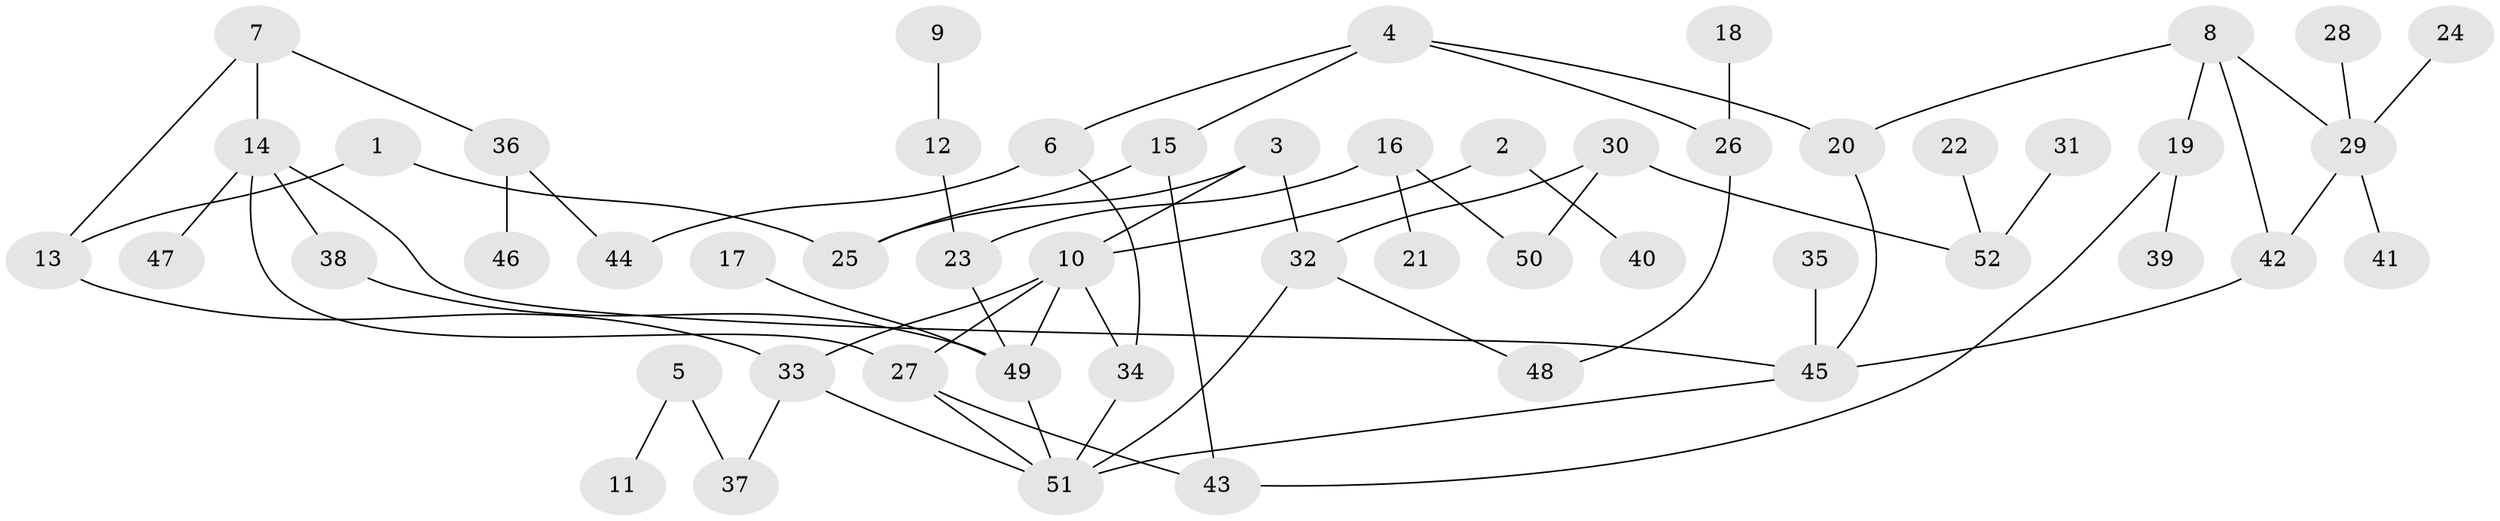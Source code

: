 // original degree distribution, {7: 0.019230769230769232, 4: 0.15384615384615385, 5: 0.057692307692307696, 2: 0.27884615384615385, 3: 0.11538461538461539, 1: 0.36538461538461536, 6: 0.009615384615384616}
// Generated by graph-tools (version 1.1) at 2025/01/03/09/25 03:01:03]
// undirected, 52 vertices, 68 edges
graph export_dot {
graph [start="1"]
  node [color=gray90,style=filled];
  1;
  2;
  3;
  4;
  5;
  6;
  7;
  8;
  9;
  10;
  11;
  12;
  13;
  14;
  15;
  16;
  17;
  18;
  19;
  20;
  21;
  22;
  23;
  24;
  25;
  26;
  27;
  28;
  29;
  30;
  31;
  32;
  33;
  34;
  35;
  36;
  37;
  38;
  39;
  40;
  41;
  42;
  43;
  44;
  45;
  46;
  47;
  48;
  49;
  50;
  51;
  52;
  1 -- 13 [weight=1.0];
  1 -- 25 [weight=1.0];
  2 -- 10 [weight=1.0];
  2 -- 40 [weight=1.0];
  3 -- 10 [weight=1.0];
  3 -- 25 [weight=1.0];
  3 -- 32 [weight=1.0];
  4 -- 6 [weight=1.0];
  4 -- 15 [weight=1.0];
  4 -- 20 [weight=1.0];
  4 -- 26 [weight=1.0];
  5 -- 11 [weight=1.0];
  5 -- 37 [weight=2.0];
  6 -- 34 [weight=1.0];
  6 -- 44 [weight=1.0];
  7 -- 13 [weight=1.0];
  7 -- 14 [weight=1.0];
  7 -- 36 [weight=1.0];
  8 -- 19 [weight=1.0];
  8 -- 20 [weight=1.0];
  8 -- 29 [weight=1.0];
  8 -- 42 [weight=1.0];
  9 -- 12 [weight=1.0];
  10 -- 27 [weight=1.0];
  10 -- 33 [weight=1.0];
  10 -- 34 [weight=1.0];
  10 -- 49 [weight=1.0];
  12 -- 23 [weight=1.0];
  13 -- 33 [weight=1.0];
  14 -- 27 [weight=1.0];
  14 -- 38 [weight=1.0];
  14 -- 45 [weight=1.0];
  14 -- 47 [weight=1.0];
  15 -- 25 [weight=1.0];
  15 -- 43 [weight=1.0];
  16 -- 21 [weight=1.0];
  16 -- 23 [weight=1.0];
  16 -- 50 [weight=1.0];
  17 -- 49 [weight=1.0];
  18 -- 26 [weight=1.0];
  19 -- 39 [weight=1.0];
  19 -- 43 [weight=1.0];
  20 -- 45 [weight=1.0];
  22 -- 52 [weight=1.0];
  23 -- 49 [weight=1.0];
  24 -- 29 [weight=1.0];
  26 -- 48 [weight=1.0];
  27 -- 43 [weight=1.0];
  27 -- 51 [weight=1.0];
  28 -- 29 [weight=1.0];
  29 -- 41 [weight=2.0];
  29 -- 42 [weight=2.0];
  30 -- 32 [weight=1.0];
  30 -- 50 [weight=1.0];
  30 -- 52 [weight=1.0];
  31 -- 52 [weight=1.0];
  32 -- 48 [weight=1.0];
  32 -- 51 [weight=1.0];
  33 -- 37 [weight=1.0];
  33 -- 51 [weight=1.0];
  34 -- 51 [weight=1.0];
  35 -- 45 [weight=1.0];
  36 -- 44 [weight=1.0];
  36 -- 46 [weight=1.0];
  38 -- 49 [weight=1.0];
  42 -- 45 [weight=1.0];
  45 -- 51 [weight=1.0];
  49 -- 51 [weight=1.0];
}
